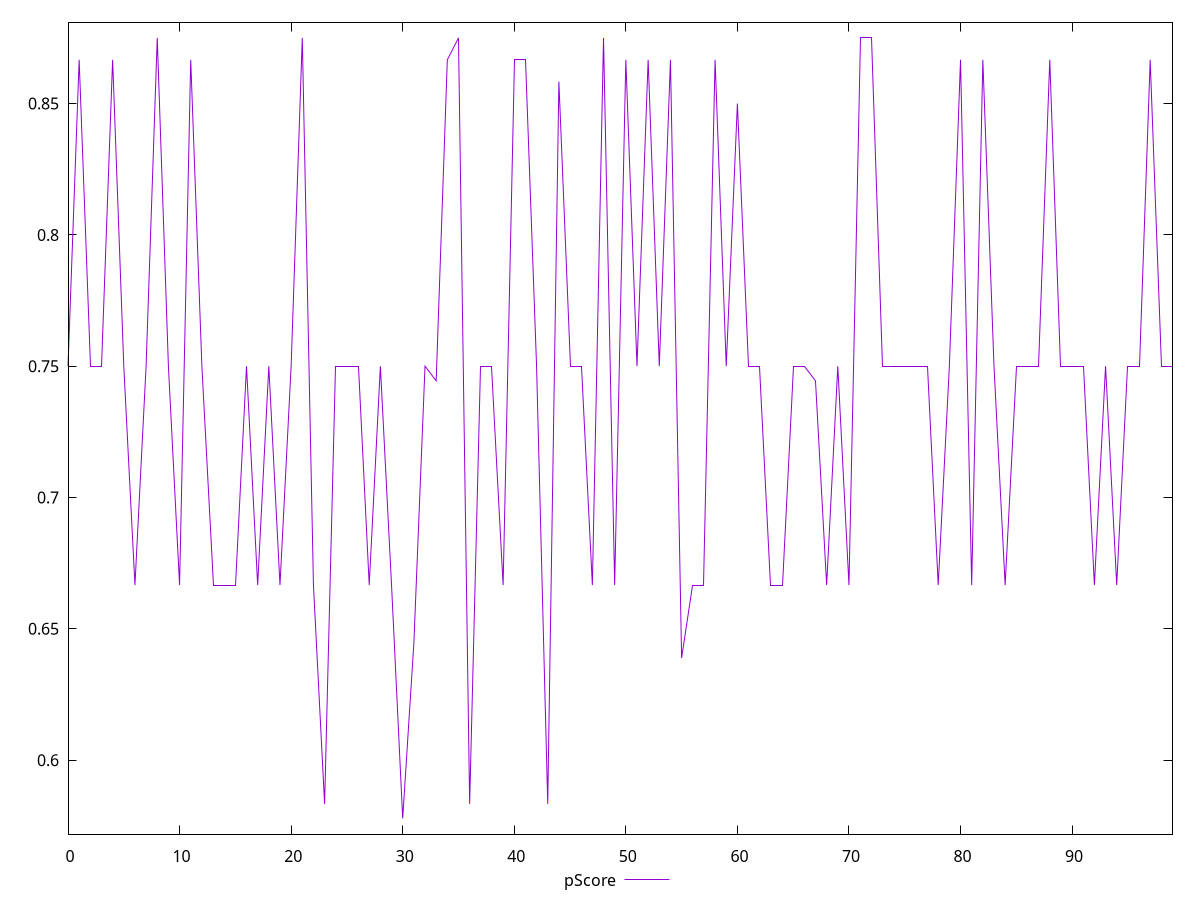 reset

$pScore <<EOF
0 0.75
1 0.8666666666666667
2 0.75
3 0.75
4 0.8666666666666667
5 0.75
6 0.6666666666666666
7 0.75
8 0.875
9 0.75
10 0.6666666666666666
11 0.8666666666666667
12 0.75
13 0.6666666666666666
14 0.6666666666666666
15 0.6666666666666666
16 0.75
17 0.6666666666666666
18 0.75
19 0.6666666666666666
20 0.75
21 0.875
22 0.6666666666666666
23 0.5833333333333334
24 0.75
25 0.75
26 0.75
27 0.6666666666666666
28 0.75
29 0.6666666666666666
30 0.5777777777777777
31 0.6444444444444445
32 0.75
33 0.7444444444444445
34 0.8666666666666667
35 0.875
36 0.5833333333333334
37 0.75
38 0.75
39 0.6666666666666666
40 0.8666666666666667
41 0.8666666666666667
42 0.75
43 0.5833333333333334
44 0.8583333333333334
45 0.75
46 0.75
47 0.6666666666666666
48 0.875
49 0.6666666666666666
50 0.8666666666666667
51 0.75
52 0.8666666666666667
53 0.75
54 0.8666666666666667
55 0.6388888888888888
56 0.6666666666666666
57 0.6666666666666666
58 0.8666666666666667
59 0.75
60 0.85
61 0.75
62 0.75
63 0.6666666666666666
64 0.6666666666666666
65 0.75
66 0.75
67 0.7444444444444445
68 0.6666666666666666
69 0.75
70 0.6666666666666666
71 0.875
72 0.875
73 0.75
74 0.75
75 0.75
76 0.75
77 0.75
78 0.6666666666666666
79 0.75
80 0.8666666666666667
81 0.6666666666666666
82 0.8666666666666667
83 0.75
84 0.6666666666666666
85 0.75
86 0.75
87 0.75
88 0.8666666666666667
89 0.75
90 0.75
91 0.75
92 0.6666666666666666
93 0.75
94 0.6666666666666666
95 0.75
96 0.75
97 0.8666666666666667
98 0.75
99 0.75
EOF

set key outside below
set xrange [0:99]
set yrange [0.5718333333333333:0.8809444444444444]
set trange [0.5718333333333333:0.8809444444444444]
set terminal svg size 640, 500 enhanced background rgb 'white'
set output "report_00013_2021-02-09T12-04-24.940Z/uses-webp-images/samples/pages+cached+noadtech/pScore/values.svg"

plot $pScore title "pScore" with line

reset

